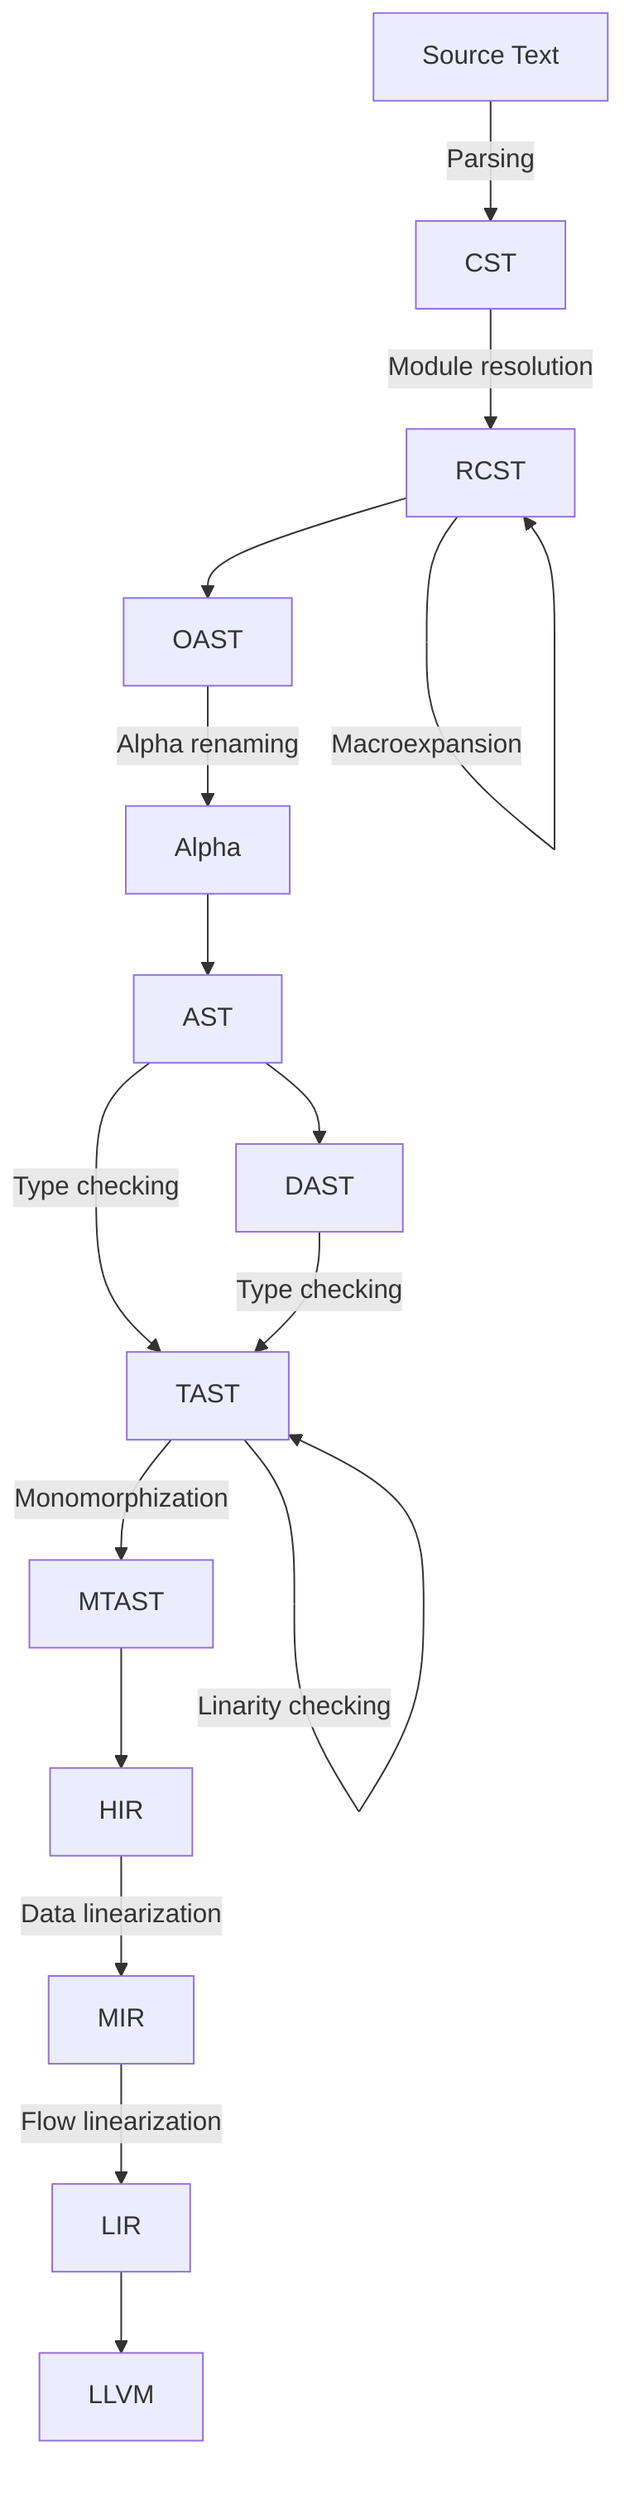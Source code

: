 graph TB
    Text[Source Text] -->|Parsing| CST
    CST --> |Module resolution|RCST
    RCST --> OAST
    RCST --> |Macroexpansion|RCST
    OAST --> |Alpha renaming|Alpha
    Alpha --> AST
    AST --> DAST
    AST --> |Type checking|TAST
    DAST --> |Type checking|TAST
    TAST --> |Linarity checking|TAST
    TAST --> |Monomorphization|MTAST
    MTAST --> HIR
    HIR --> |Data linearization|MIR
    MIR --> |Flow linearization|LIR
    LIR --> LLVM